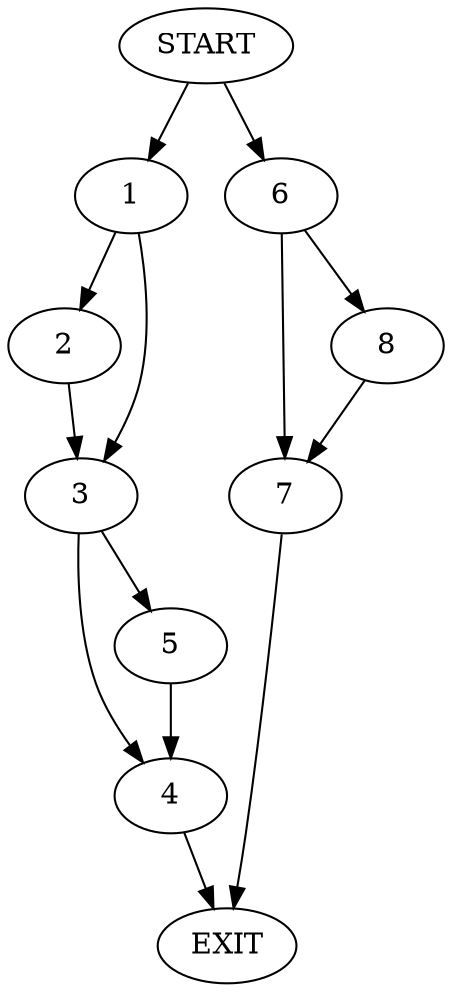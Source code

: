 digraph {
0 [label="START"]
9 [label="EXIT"]
0 -> 1
1 -> 2
1 -> 3
2 -> 3
3 -> 4
3 -> 5
4 -> 9
5 -> 4
0 -> 6
6 -> 7
6 -> 8
7 -> 9
8 -> 7
}
